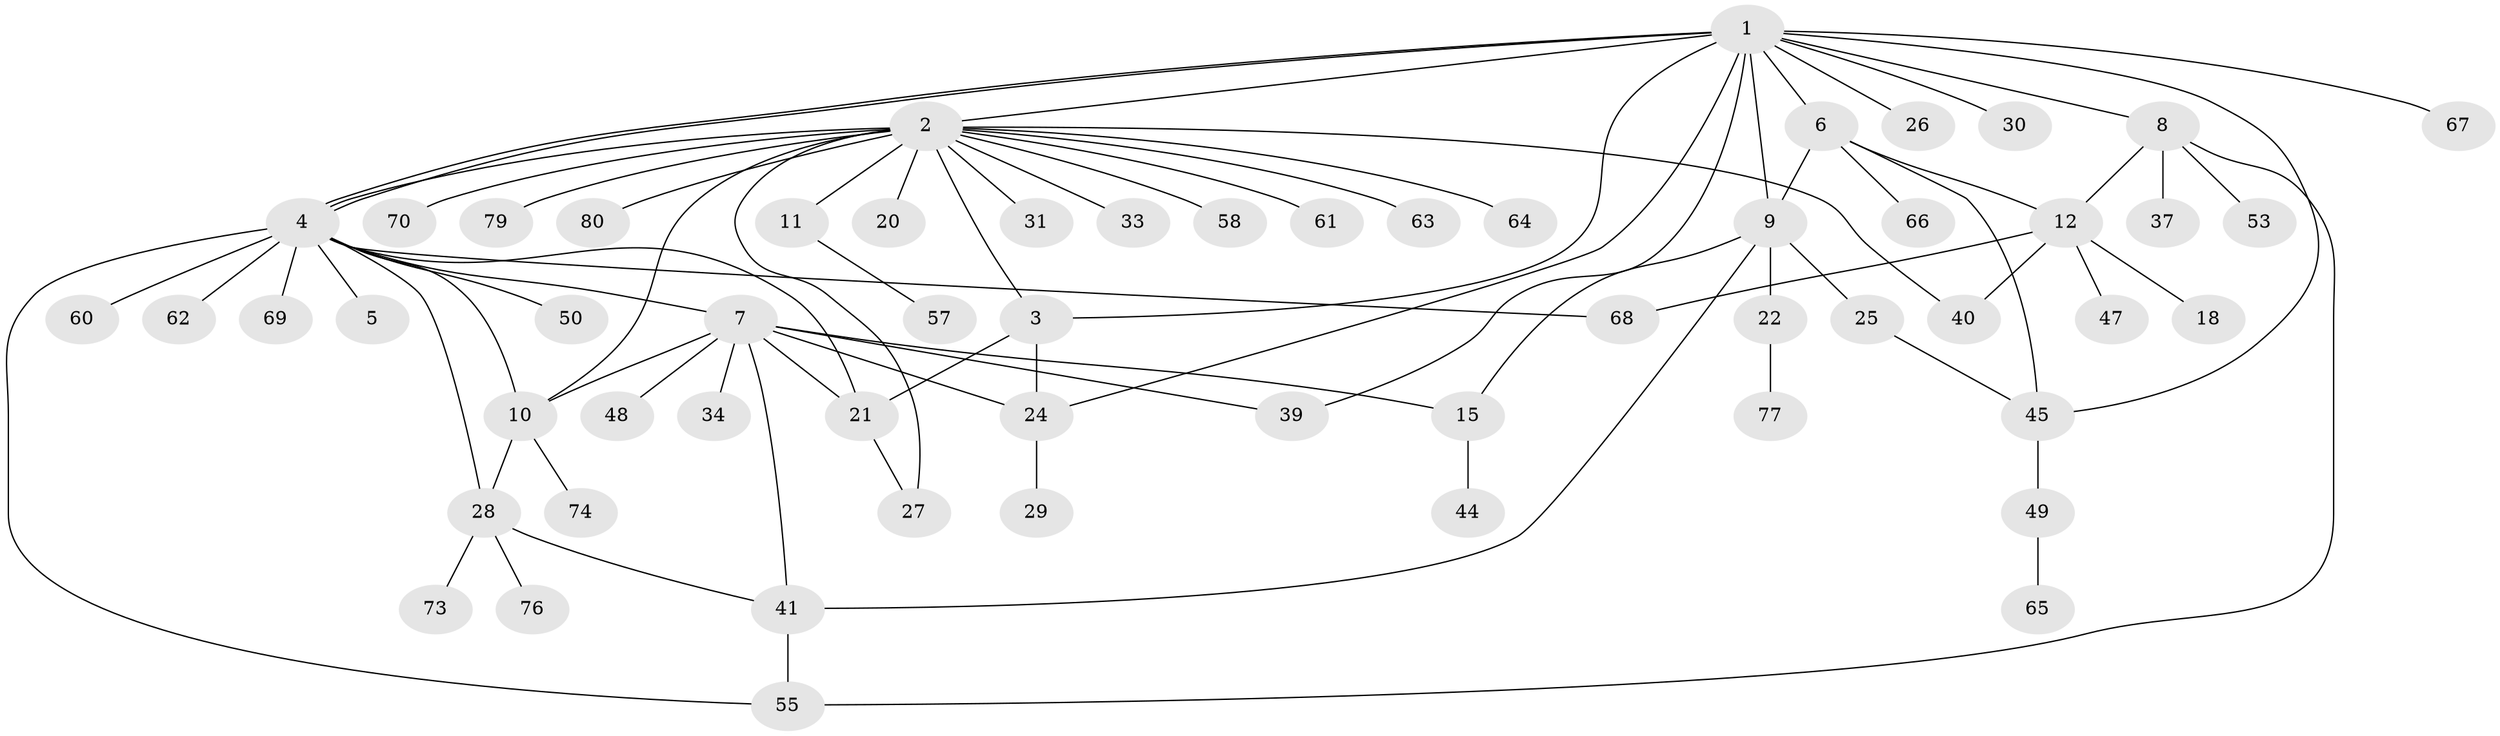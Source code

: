 // Generated by graph-tools (version 1.1) at 2025/51/02/27/25 19:51:58]
// undirected, 58 vertices, 80 edges
graph export_dot {
graph [start="1"]
  node [color=gray90,style=filled];
  1 [super="+36"];
  2 [super="+13"];
  3 [super="+54"];
  4 [super="+51"];
  5;
  6 [super="+19"];
  7 [super="+78"];
  8 [super="+59"];
  9 [super="+14"];
  10 [super="+16"];
  11;
  12 [super="+56"];
  15 [super="+17"];
  18 [super="+23"];
  20 [super="+38"];
  21 [super="+42"];
  22 [super="+32"];
  24 [super="+35"];
  25;
  26;
  27 [super="+71"];
  28;
  29;
  30;
  31;
  33 [super="+43"];
  34;
  37 [super="+72"];
  39 [super="+46"];
  40;
  41 [super="+75"];
  44;
  45 [super="+52"];
  47;
  48;
  49;
  50;
  53;
  55;
  57;
  58;
  60;
  61;
  62;
  63;
  64;
  65;
  66;
  67;
  68;
  69;
  70;
  73;
  74;
  76;
  77;
  79;
  80;
  1 -- 2;
  1 -- 3;
  1 -- 4 [weight=2];
  1 -- 4;
  1 -- 6;
  1 -- 8;
  1 -- 9;
  1 -- 24;
  1 -- 26 [weight=2];
  1 -- 30;
  1 -- 45;
  1 -- 67;
  1 -- 39;
  2 -- 3;
  2 -- 4;
  2 -- 10;
  2 -- 11;
  2 -- 20 [weight=2];
  2 -- 27;
  2 -- 31;
  2 -- 33;
  2 -- 40;
  2 -- 58;
  2 -- 61;
  2 -- 63;
  2 -- 64;
  2 -- 70;
  2 -- 79;
  2 -- 80;
  3 -- 21;
  3 -- 24;
  4 -- 5;
  4 -- 7;
  4 -- 50;
  4 -- 60;
  4 -- 62;
  4 -- 69;
  4 -- 68;
  4 -- 55;
  4 -- 28;
  4 -- 21;
  4 -- 10;
  6 -- 66;
  6 -- 9;
  6 -- 12;
  6 -- 45;
  7 -- 15;
  7 -- 21;
  7 -- 34;
  7 -- 41;
  7 -- 48;
  7 -- 24;
  7 -- 10;
  7 -- 39;
  8 -- 12;
  8 -- 37;
  8 -- 53;
  8 -- 55;
  9 -- 22;
  9 -- 25;
  9 -- 41;
  9 -- 15;
  10 -- 28;
  10 -- 74;
  11 -- 57;
  12 -- 18;
  12 -- 40;
  12 -- 47;
  12 -- 68;
  15 -- 44;
  21 -- 27;
  22 -- 77;
  24 -- 29;
  25 -- 45;
  28 -- 41;
  28 -- 73;
  28 -- 76;
  41 -- 55;
  45 -- 49;
  49 -- 65;
}
